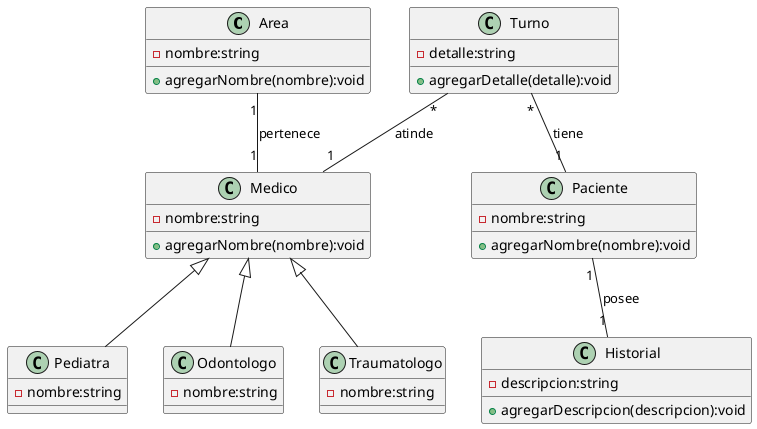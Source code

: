 @startuml

class Area {
-nombre:string
+agregarNombre(nombre):void
}
class Medico {
-nombre:string
+agregarNombre(nombre):void
}
class Pediatra extends Medico{
-nombre:string
}
class Odontologo extends Medico{
-nombre:string
}
class Traumatologo extends Medico{
-nombre:string
}
class Turno {
-detalle:string
+agregarDetalle(detalle):void
}

class Paciente {
-nombre:string
+agregarNombre(nombre):void
}

class Historial {
-descripcion:string
+agregarDescripcion(descripcion):void
}



Paciente "1" -- "1" Historial : posee
Turno "*" -- "1" Paciente : tiene
Turno "*" -- "1" Medico : atinde
Area "1" -- "1" Medico : pertenece
@enduml